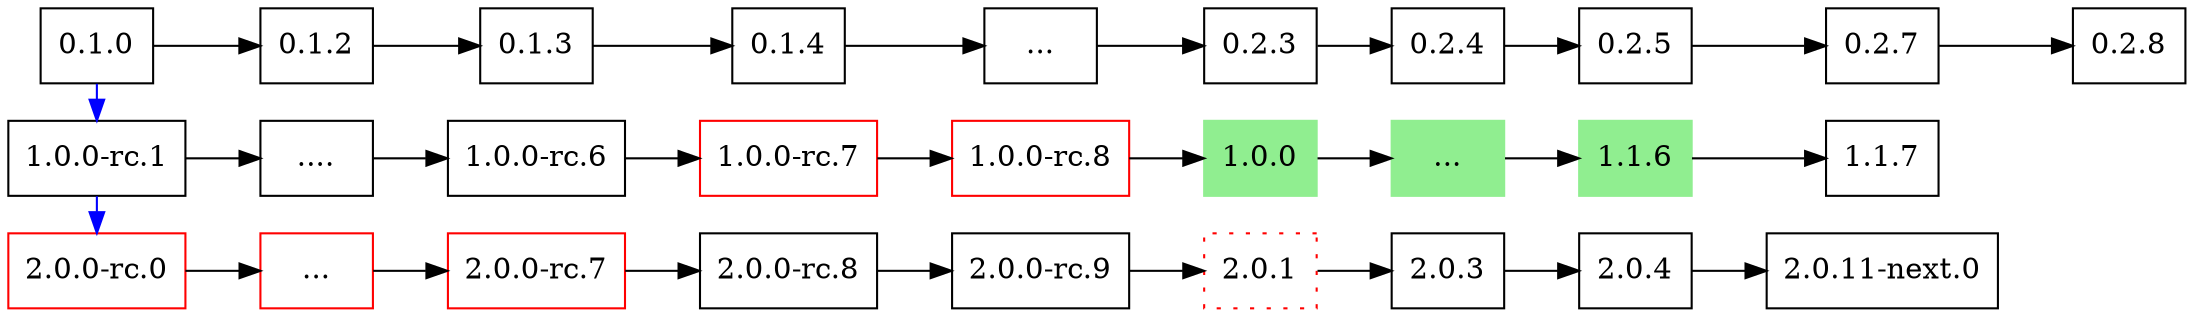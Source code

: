 strict digraph "" {
	graph [rank=same,
		rankdir=LR,
		ratio=compress
	];
	node [label="\N",
		shape=box
	];
	"0.1.0" -> "0.1.2";
	"0.1.0" -> "1.0.0-rc.1"	[color=blue];
	"0.1.2" -> "0.1.3";
	"0.1.3" -> "0.1.4";
	"0.1.4" -> "...";
	"..." -> "0.2.3";
	"0.2.3" -> "0.2.4";
	"0.2.4" -> "0.2.5";
	"0.2.5" -> "0.2.7";
	"0.2.7" -> "0.2.8";
	"1.0.0-rc.1" -> "....";
	"2.0.0-rc.0"	[color=red];
	"1.0.0-rc.1" -> "2.0.0-rc.0"	[color=blue];
	"...." -> "1.0.0-rc.6";
	"1.0.0-rc.7"	[color=red];
	"1.0.0-rc.6" -> "1.0.0-rc.7";
	"1.0.0-rc.8"	[color=red];
	"1.0.0-rc.7" -> "1.0.0-rc.8";
	"1.0.0"	[color=lightgreen,
		style=filled];
	"1.0.0-rc.8" -> "1.0.0";
	".."	[color=lightgreen,
		label="...",
		style=filled];
	"1.0.0" -> "..";
	"1.1.6"	[color=lightgreen,
		style=filled];
	".." -> "1.1.6";
	"1.1.6" -> "1.1.7";
	"....."	[color=red,
		label="..."];
	"2.0.0-rc.0" -> ".....";
	"2.0.0-rc.7"	[color=red];
	"....." -> "2.0.0-rc.7";
	"2.0.0-rc.7" -> "2.0.0-rc.8";
	"2.0.0-rc.8" -> "2.0.0-rc.9";
	"2.0.1"	[color=red,
		style=dotted];
	"2.0.0-rc.9" -> "2.0.1";
	"2.0.1" -> "2.0.3";
	"2.0.3" -> "2.0.4";
	"2.0.4" -> "2.0.11-next.0";
	{ rank=same; "0.1.0"; "1.0.0-rc.1";"2.0.0-rc.0"; }
}
